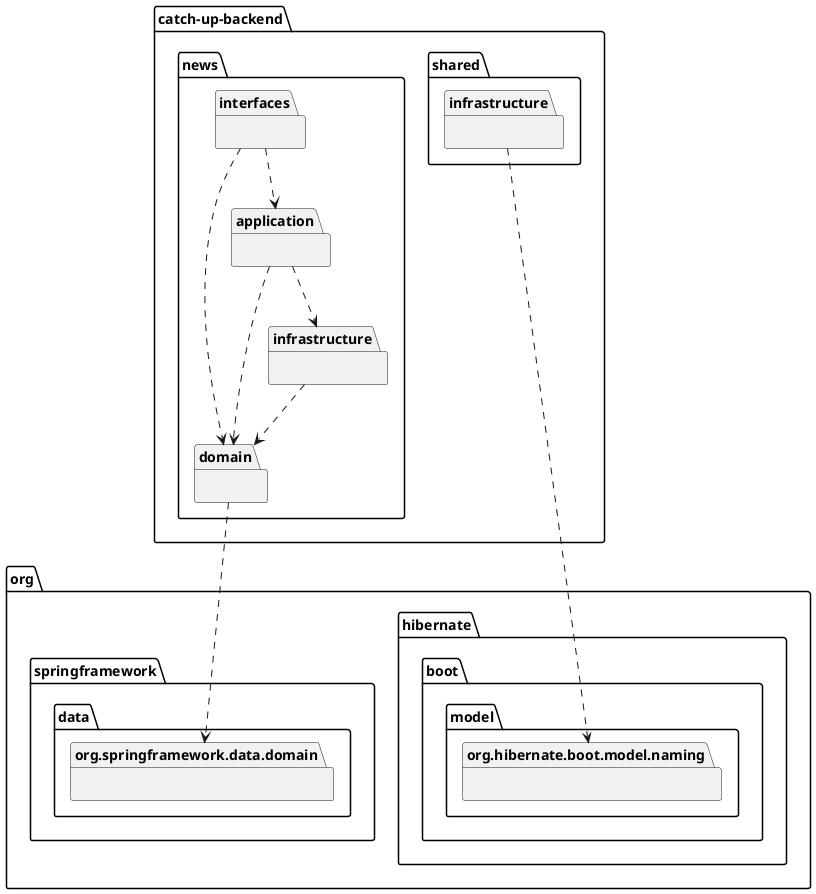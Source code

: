 @startuml
package catch-up-backend as catch_up_backend  {
    package news {
        package domain {}
        package infrastructure {}
        package application {}
        package interfaces {}
    }
    package shared {
        package infrastructure {}
    }
}
package org.springframework.data.domain {}
package org.hibernate.boot.model.naming {}
catch_up_backend.news.domain ..> org.springframework.data.domain
catch_up_backend.news.infrastructure ..> catch_up_backend.news.domain
catch_up_backend.news.application ..> catch_up_backend.news.domain
catch_up_backend.news.application ..> catch_up_backend.news.infrastructure
catch_up_backend.news.interfaces ..> catch_up_backend.news.domain
catch_up_backend.news.interfaces ..> catch_up_backend.news.application
catch_up_backend.shared.infrastructure ..> org.hibernate.boot.model.naming
@enduml